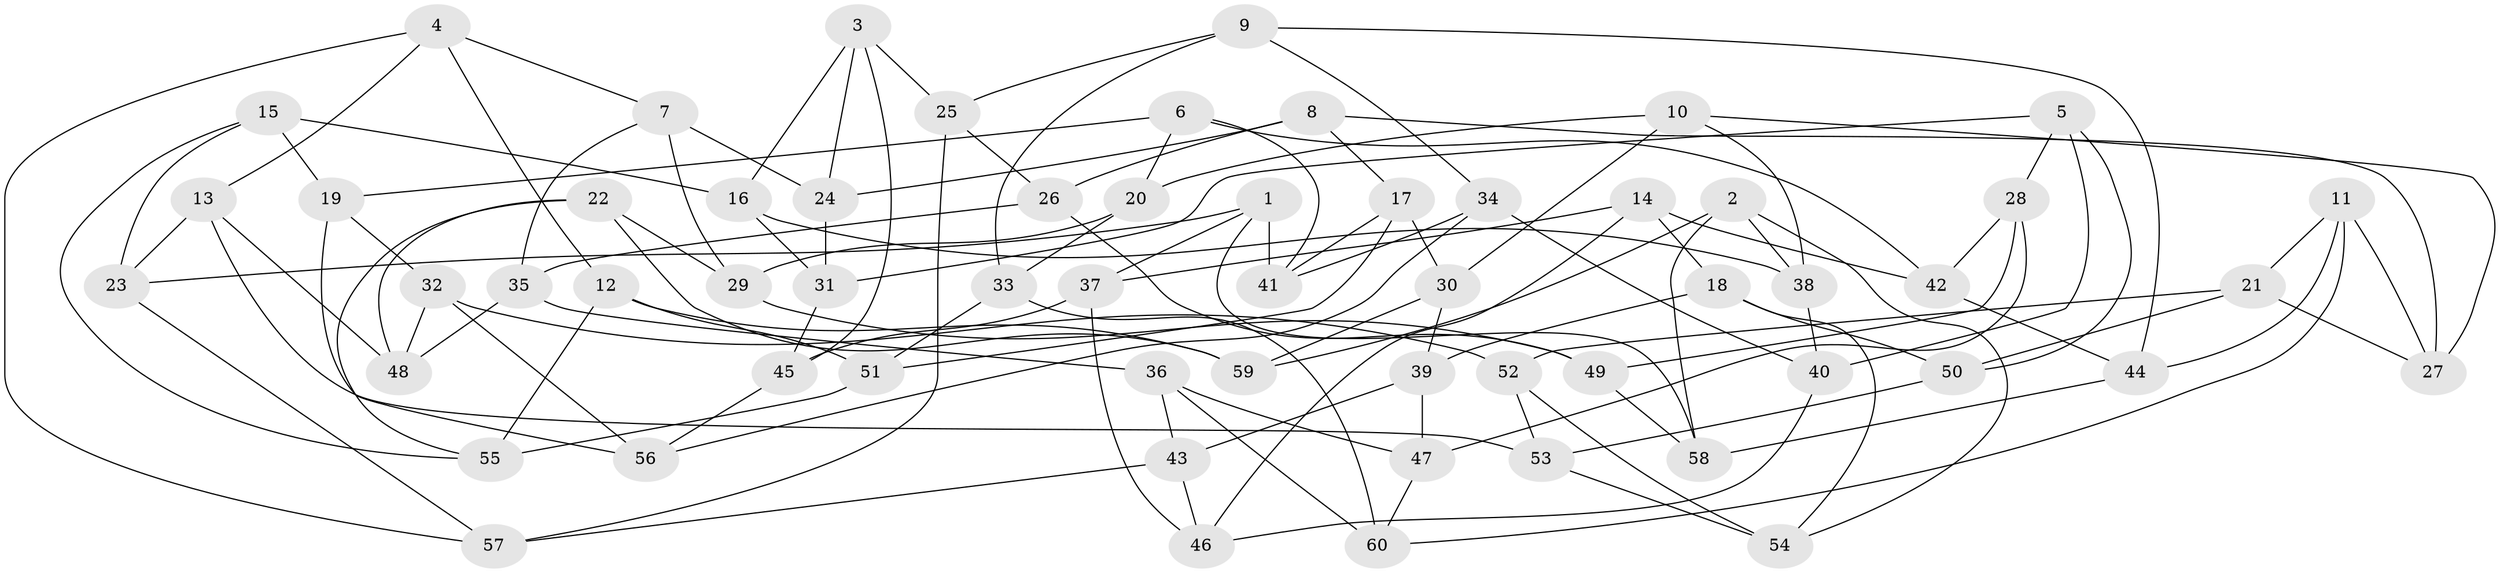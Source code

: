 // Generated by graph-tools (version 1.1) at 2025/38/03/09/25 02:38:13]
// undirected, 60 vertices, 120 edges
graph export_dot {
graph [start="1"]
  node [color=gray90,style=filled];
  1;
  2;
  3;
  4;
  5;
  6;
  7;
  8;
  9;
  10;
  11;
  12;
  13;
  14;
  15;
  16;
  17;
  18;
  19;
  20;
  21;
  22;
  23;
  24;
  25;
  26;
  27;
  28;
  29;
  30;
  31;
  32;
  33;
  34;
  35;
  36;
  37;
  38;
  39;
  40;
  41;
  42;
  43;
  44;
  45;
  46;
  47;
  48;
  49;
  50;
  51;
  52;
  53;
  54;
  55;
  56;
  57;
  58;
  59;
  60;
  1 -- 41;
  1 -- 37;
  1 -- 23;
  1 -- 58;
  2 -- 58;
  2 -- 59;
  2 -- 38;
  2 -- 54;
  3 -- 25;
  3 -- 45;
  3 -- 24;
  3 -- 16;
  4 -- 13;
  4 -- 57;
  4 -- 12;
  4 -- 7;
  5 -- 28;
  5 -- 40;
  5 -- 31;
  5 -- 50;
  6 -- 19;
  6 -- 41;
  6 -- 42;
  6 -- 20;
  7 -- 29;
  7 -- 24;
  7 -- 35;
  8 -- 17;
  8 -- 24;
  8 -- 26;
  8 -- 27;
  9 -- 33;
  9 -- 44;
  9 -- 34;
  9 -- 25;
  10 -- 27;
  10 -- 38;
  10 -- 30;
  10 -- 20;
  11 -- 60;
  11 -- 44;
  11 -- 27;
  11 -- 21;
  12 -- 51;
  12 -- 59;
  12 -- 55;
  13 -- 23;
  13 -- 48;
  13 -- 53;
  14 -- 37;
  14 -- 18;
  14 -- 46;
  14 -- 42;
  15 -- 19;
  15 -- 55;
  15 -- 23;
  15 -- 16;
  16 -- 38;
  16 -- 31;
  17 -- 41;
  17 -- 51;
  17 -- 30;
  18 -- 39;
  18 -- 54;
  18 -- 50;
  19 -- 32;
  19 -- 56;
  20 -- 29;
  20 -- 33;
  21 -- 52;
  21 -- 27;
  21 -- 50;
  22 -- 59;
  22 -- 48;
  22 -- 29;
  22 -- 55;
  23 -- 57;
  24 -- 31;
  25 -- 57;
  25 -- 26;
  26 -- 49;
  26 -- 35;
  28 -- 49;
  28 -- 47;
  28 -- 42;
  29 -- 49;
  30 -- 59;
  30 -- 39;
  31 -- 45;
  32 -- 48;
  32 -- 52;
  32 -- 56;
  33 -- 60;
  33 -- 51;
  34 -- 40;
  34 -- 56;
  34 -- 41;
  35 -- 48;
  35 -- 36;
  36 -- 60;
  36 -- 43;
  36 -- 47;
  37 -- 45;
  37 -- 46;
  38 -- 40;
  39 -- 47;
  39 -- 43;
  40 -- 46;
  42 -- 44;
  43 -- 57;
  43 -- 46;
  44 -- 58;
  45 -- 56;
  47 -- 60;
  49 -- 58;
  50 -- 53;
  51 -- 55;
  52 -- 53;
  52 -- 54;
  53 -- 54;
}
